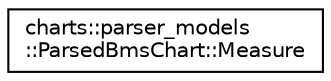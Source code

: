 digraph "Graphical Class Hierarchy"
{
 // LATEX_PDF_SIZE
  edge [fontname="Helvetica",fontsize="10",labelfontname="Helvetica",labelfontsize="10"];
  node [fontname="Helvetica",fontsize="10",shape=record];
  rankdir="LR";
  Node0 [label="charts::parser_models\l::ParsedBmsChart::Measure",height=0.2,width=0.4,color="black", fillcolor="white", style="filled",URL="$structcharts_1_1parser__models_1_1ParsedBmsChart_1_1Measure.html",tooltip=" "];
}
